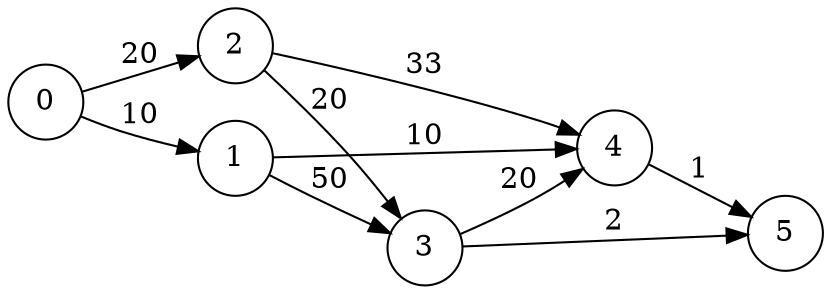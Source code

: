 digraph finite_state_machine {
	rankdir=LR;
	size="8,5"
	node [shape = circle];
	0 -> 1 [ label = "10" ];
	0 -> 2 [ label = "20" ];
	1 -> 3 [ label = "50" ];
	1 -> 4 [ label = "10" ];
	2 -> 3 [ label = "20" ];
	2 -> 4 [ label = "33" ];
	4 -> 5 [ label = "1" ];
	3 -> 4 [ label = "20" ];
	3 -> 5 [ label = "2" ];
}
